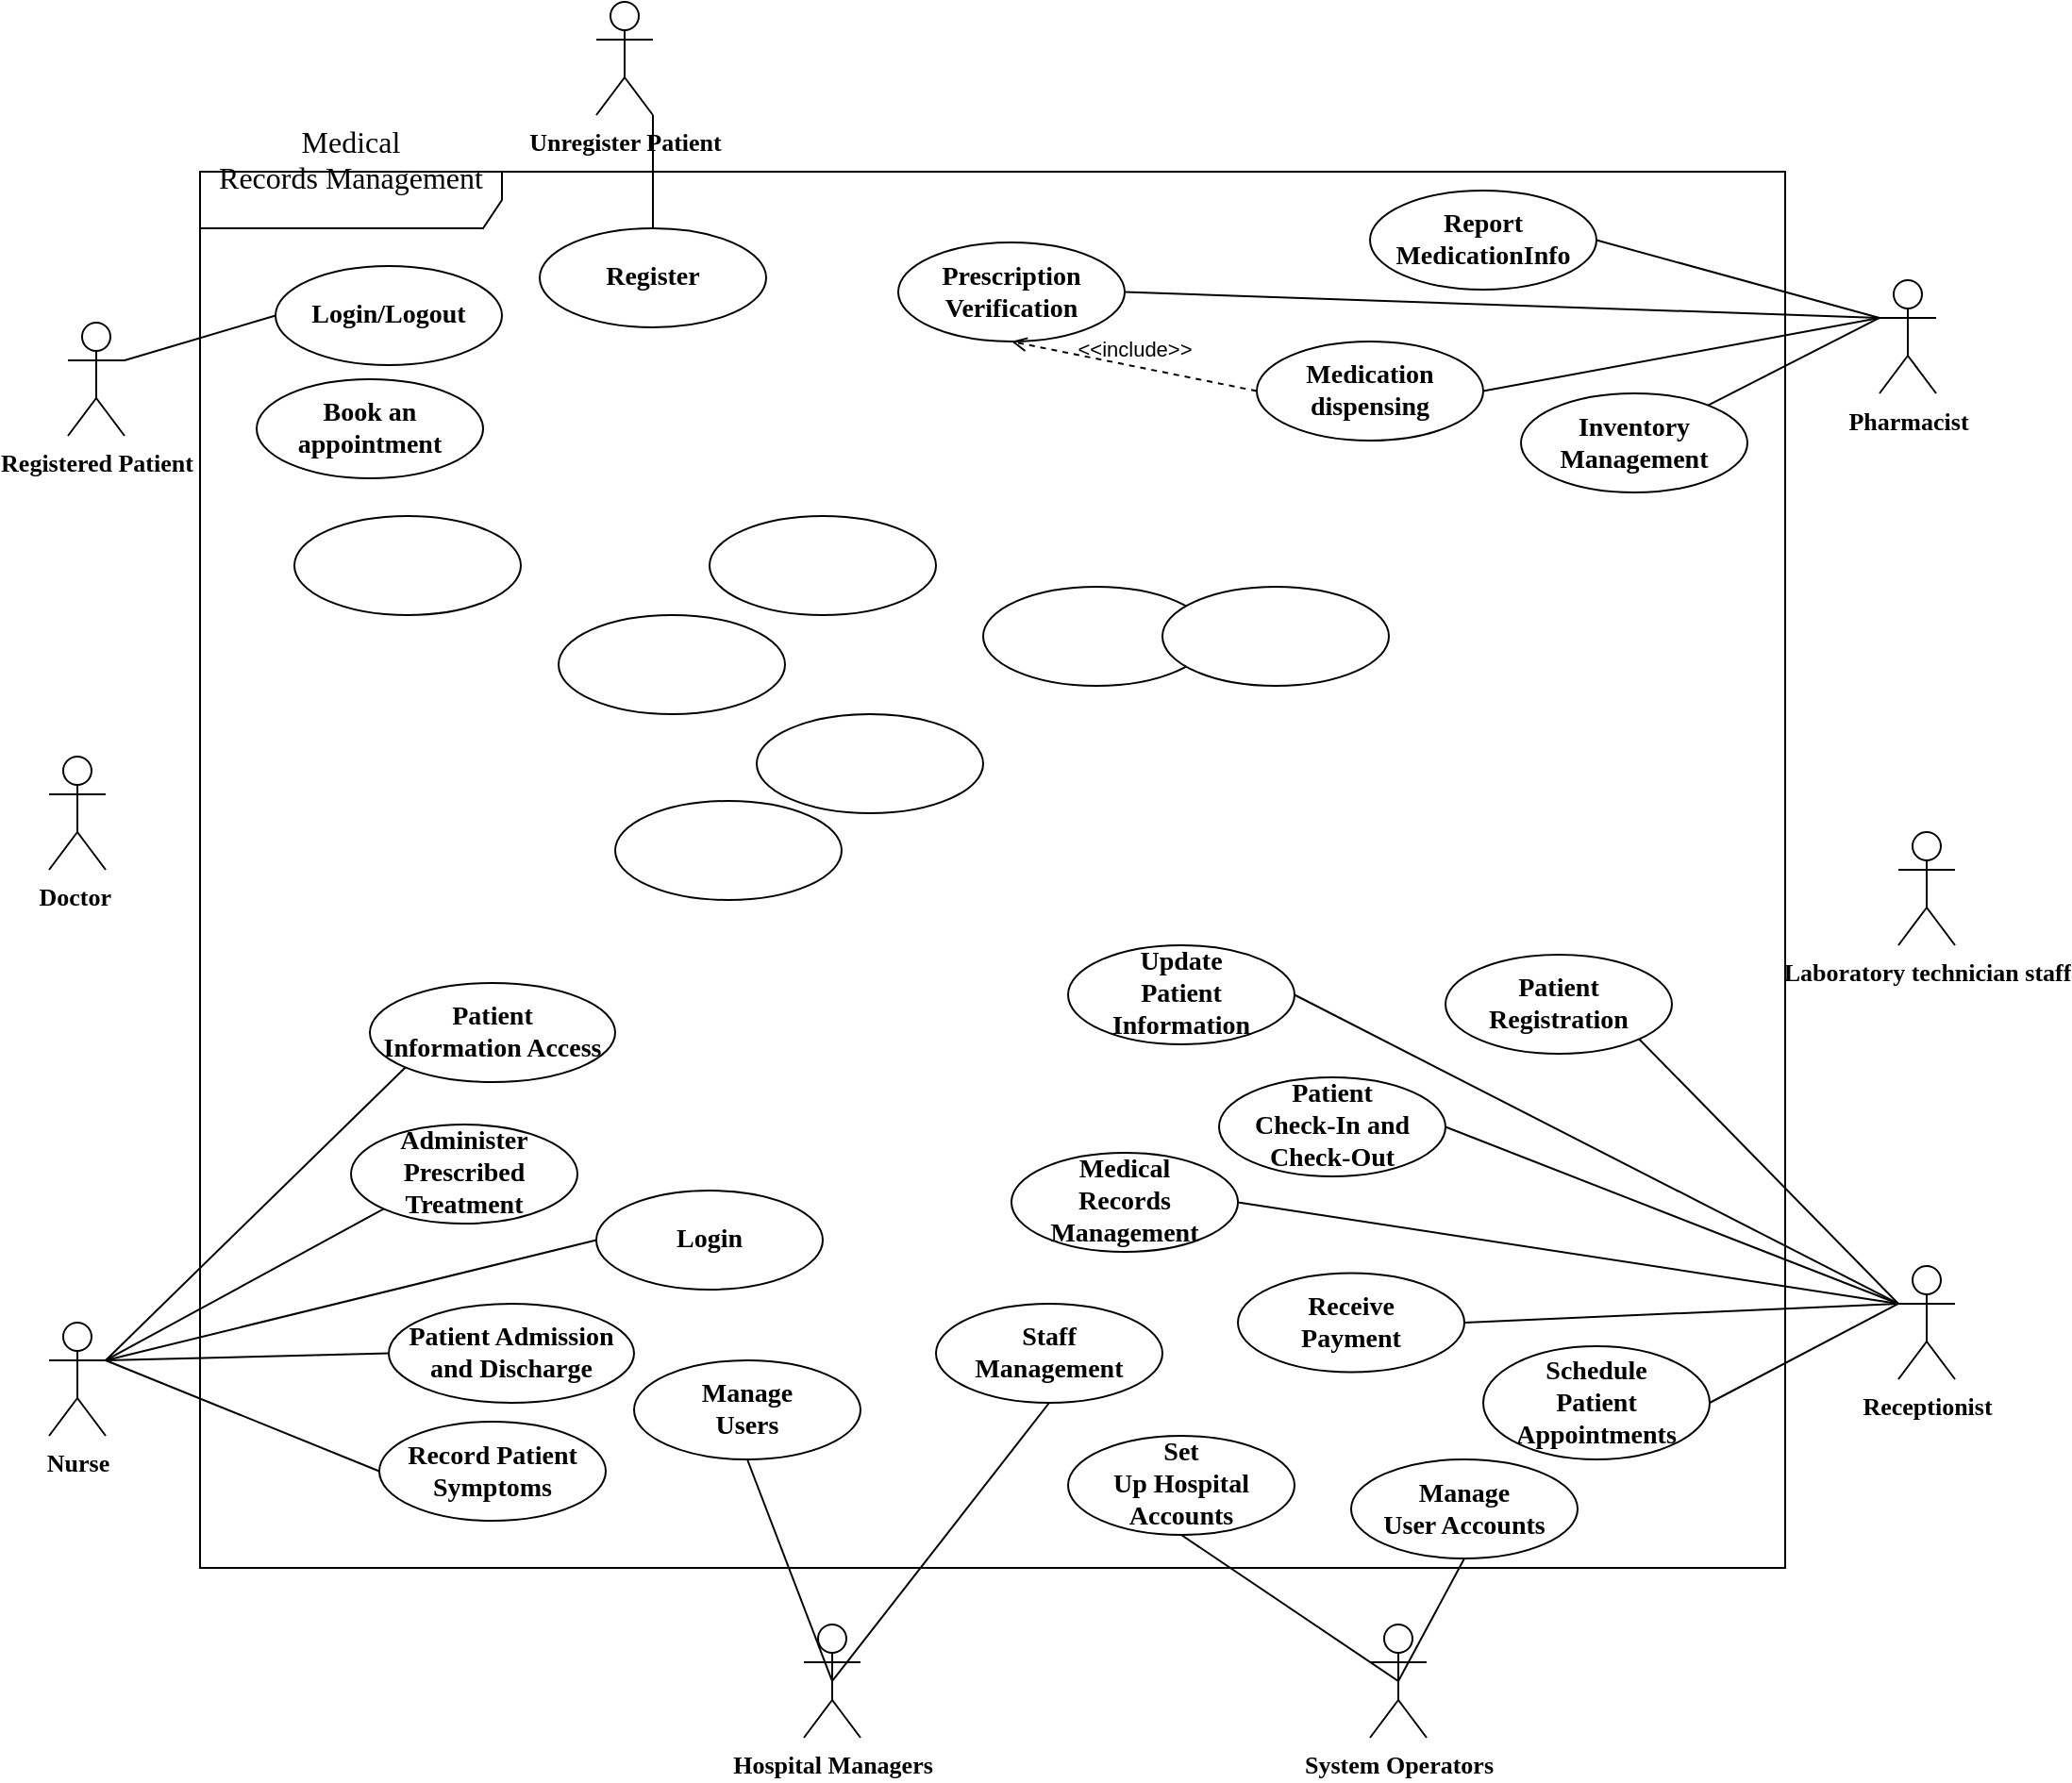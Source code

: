 <mxfile version="22.1.4" type="github">
  <diagram name="第 1 页" id="glwmrZvW_cPcXZDuryvU">
    <mxGraphModel dx="996" dy="1396" grid="1" gridSize="10" guides="1" tooltips="1" connect="1" arrows="1" fold="1" page="1" pageScale="1" pageWidth="1169" pageHeight="827" math="0" shadow="0">
      <root>
        <mxCell id="0" />
        <mxCell id="1" parent="0" />
        <mxCell id="5uU7WOAQapwXrngMiJ4O-1" value="&#xa;&#xa;&#xa;&lt;p class=&quot;MsoNormal&quot;&gt;&lt;span style=&quot;font-size:12.0pt;font-family:黑体&quot; lang=&quot;EN-US&quot;&gt;Medical&#xa;Records Management&lt;/span&gt;&lt;/p&gt;&#xa;&#xa;&#xa;&#xa;&#xa;&#xa;" style="shape=umlFrame;whiteSpace=wrap;html=1;pointerEvents=0;recursiveResize=0;container=1;collapsible=0;width=160;" parent="1" vertex="1">
          <mxGeometry x="110" y="80" width="840" height="740" as="geometry" />
        </mxCell>
        <mxCell id="5uU7WOAQapwXrngMiJ4O-19" value="Login/Logout" style="ellipse;html=1;whiteSpace=wrap;fontFamily=Times New Roman;fontStyle=1;fontSize=14;" parent="5uU7WOAQapwXrngMiJ4O-1" vertex="1">
          <mxGeometry x="40" y="50" width="120" height="52.5" as="geometry" />
        </mxCell>
        <mxCell id="5uU7WOAQapwXrngMiJ4O-21" value="Prescription Verification" style="ellipse;html=1;whiteSpace=wrap;fontFamily=Times New Roman;fontStyle=1;fontSize=14;" parent="5uU7WOAQapwXrngMiJ4O-1" vertex="1">
          <mxGeometry x="370" y="37.5" width="120" height="52.5" as="geometry" />
        </mxCell>
        <mxCell id="5uU7WOAQapwXrngMiJ4O-22" value="Inventory Management" style="ellipse;html=1;whiteSpace=wrap;fontFamily=Times New Roman;fontStyle=1;fontSize=14;" parent="5uU7WOAQapwXrngMiJ4O-1" vertex="1">
          <mxGeometry x="700" y="117.5" width="120" height="52.5" as="geometry" />
        </mxCell>
        <mxCell id="5uU7WOAQapwXrngMiJ4O-23" value="Report MedicationInfo" style="ellipse;html=1;whiteSpace=wrap;fontStyle=1;fontSize=14;fontFamily=Times New Roman;" parent="5uU7WOAQapwXrngMiJ4O-1" vertex="1">
          <mxGeometry x="620" y="10" width="120" height="52.5" as="geometry" />
        </mxCell>
        <mxCell id="5uU7WOAQapwXrngMiJ4O-25" value="&lt;p class=&quot;MsoNormal&quot; style=&quot;font-size: 14px;&quot;&gt;Patient&lt;br style=&quot;font-size: 14px;&quot;&gt;Check-In and Check-Out&lt;/p&gt;" style="ellipse;html=1;whiteSpace=wrap;fontFamily=Times New Roman;fontStyle=1;fontSize=14;" parent="5uU7WOAQapwXrngMiJ4O-1" vertex="1">
          <mxGeometry x="540" y="480" width="120" height="52.5" as="geometry" />
        </mxCell>
        <mxCell id="5uU7WOAQapwXrngMiJ4O-26" value="Medication dispensing" style="ellipse;html=1;whiteSpace=wrap;fontFamily=Times New Roman;fontStyle=1;fontSize=14;" parent="5uU7WOAQapwXrngMiJ4O-1" vertex="1">
          <mxGeometry x="560" y="90" width="120" height="52.5" as="geometry" />
        </mxCell>
        <mxCell id="5uU7WOAQapwXrngMiJ4O-32" value="Register" style="ellipse;html=1;whiteSpace=wrap;fontFamily=Times New Roman;fontStyle=1;fontSize=14;" parent="5uU7WOAQapwXrngMiJ4O-1" vertex="1">
          <mxGeometry x="180" y="30" width="120" height="52.5" as="geometry" />
        </mxCell>
        <mxCell id="5uU7WOAQapwXrngMiJ4O-35" value="&lt;span style=&quot;color: rgb(0, 0, 0); font-size: 14px;&quot;&gt;Book an appointment&lt;/span&gt;" style="ellipse;html=1;whiteSpace=wrap;fontFamily=Times New Roman;fontStyle=1;fontSize=14;" parent="5uU7WOAQapwXrngMiJ4O-1" vertex="1">
          <mxGeometry x="30" y="110" width="120" height="52.5" as="geometry" />
        </mxCell>
        <mxCell id="5uU7WOAQapwXrngMiJ4O-36" value="&lt;p class=&quot;MsoNormal&quot; style=&quot;font-size: 14px;&quot;&gt;Manage&lt;br style=&quot;font-size: 14px;&quot;&gt;User Accounts&lt;/p&gt;" style="ellipse;html=1;whiteSpace=wrap;fontFamily=Times New Roman;fontStyle=1;fontSize=14;" parent="5uU7WOAQapwXrngMiJ4O-1" vertex="1">
          <mxGeometry x="610" y="682.5" width="120" height="52.5" as="geometry" />
        </mxCell>
        <mxCell id="5uU7WOAQapwXrngMiJ4O-37" value="Manage&lt;br style=&quot;font-size: 14px;&quot;&gt;Users" style="ellipse;html=1;whiteSpace=wrap;fontFamily=Times New Roman;fontStyle=1;fontSize=14;" parent="5uU7WOAQapwXrngMiJ4O-1" vertex="1">
          <mxGeometry x="230" y="630" width="120" height="52.5" as="geometry" />
        </mxCell>
        <mxCell id="5uU7WOAQapwXrngMiJ4O-38" value="&lt;p class=&quot;MsoNormal&quot; style=&quot;font-size: 14px;&quot;&gt;Patient&lt;br style=&quot;font-size: 14px;&quot;&gt;Information Access&lt;/p&gt;" style="ellipse;html=1;whiteSpace=wrap;fontFamily=Times New Roman;fontStyle=1;fontSize=14;" parent="5uU7WOAQapwXrngMiJ4O-1" vertex="1">
          <mxGeometry x="90" y="430" width="130" height="52.5" as="geometry" />
        </mxCell>
        <mxCell id="5uU7WOAQapwXrngMiJ4O-40" value="" style="ellipse;html=1;whiteSpace=wrap;" parent="5uU7WOAQapwXrngMiJ4O-1" vertex="1">
          <mxGeometry x="50" y="182.5" width="120" height="52.5" as="geometry" />
        </mxCell>
        <mxCell id="5uU7WOAQapwXrngMiJ4O-41" value="&lt;p class=&quot;MsoNormal&quot; style=&quot;font-size: 14px;&quot;&gt;Medical&lt;br style=&quot;font-size: 14px;&quot;&gt;Records Management&lt;/p&gt;" style="ellipse;html=1;whiteSpace=wrap;fontFamily=Times New Roman;fontStyle=1;fontSize=14;" parent="5uU7WOAQapwXrngMiJ4O-1" vertex="1">
          <mxGeometry x="430" y="520" width="120" height="52.5" as="geometry" />
        </mxCell>
        <mxCell id="5uU7WOAQapwXrngMiJ4O-42" value="Record Patient Symptoms" style="ellipse;html=1;whiteSpace=wrap;fontFamily=Times New Roman;fontStyle=1;fontSize=14;" parent="5uU7WOAQapwXrngMiJ4O-1" vertex="1">
          <mxGeometry x="95" y="662.5" width="120" height="52.5" as="geometry" />
        </mxCell>
        <mxCell id="5uU7WOAQapwXrngMiJ4O-43" value="&lt;p class=&quot;MsoNormal&quot; style=&quot;font-size: 14px;&quot;&gt;Receive&lt;br style=&quot;font-size: 14px;&quot;&gt;Payment&lt;/p&gt;" style="ellipse;html=1;whiteSpace=wrap;fontFamily=Times New Roman;fontStyle=1;fontSize=14;" parent="5uU7WOAQapwXrngMiJ4O-1" vertex="1">
          <mxGeometry x="550" y="583.75" width="120" height="52.5" as="geometry" />
        </mxCell>
        <mxCell id="5uU7WOAQapwXrngMiJ4O-44" value="Login" style="ellipse;html=1;whiteSpace=wrap;fontFamily=Times New Roman;fontStyle=1;fontSize=14;" parent="5uU7WOAQapwXrngMiJ4O-1" vertex="1">
          <mxGeometry x="210" y="540" width="120" height="52.5" as="geometry" />
        </mxCell>
        <mxCell id="5uU7WOAQapwXrngMiJ4O-45" value="&lt;p class=&quot;MsoNormal&quot; style=&quot;font-size: 14px;&quot;&gt;Staff&lt;br style=&quot;font-size: 14px;&quot;&gt;Management&lt;/p&gt;" style="ellipse;html=1;whiteSpace=wrap;fontFamily=Times New Roman;fontStyle=1;fontSize=14;" parent="5uU7WOAQapwXrngMiJ4O-1" vertex="1">
          <mxGeometry x="390" y="600" width="120" height="52.5" as="geometry" />
        </mxCell>
        <mxCell id="5uU7WOAQapwXrngMiJ4O-46" value="Patient Admission and Discharge" style="ellipse;html=1;whiteSpace=wrap;fontFamily=Times New Roman;fontStyle=1;fontSize=14;" parent="5uU7WOAQapwXrngMiJ4O-1" vertex="1">
          <mxGeometry x="100" y="600" width="130" height="52.5" as="geometry" />
        </mxCell>
        <mxCell id="5uU7WOAQapwXrngMiJ4O-47" value="&lt;p class=&quot;MsoNormal&quot; style=&quot;font-size: 14px;&quot;&gt;Schedule&lt;br style=&quot;font-size: 14px;&quot;&gt;Patient Appointments&lt;/p&gt;" style="ellipse;html=1;whiteSpace=wrap;fontFamily=Times New Roman;fontStyle=1;fontSize=14;" parent="5uU7WOAQapwXrngMiJ4O-1" vertex="1">
          <mxGeometry x="680" y="622.5" width="120" height="60" as="geometry" />
        </mxCell>
        <mxCell id="5uU7WOAQapwXrngMiJ4O-48" value="&lt;p class=&quot;MsoNormal&quot; style=&quot;font-size: 14px;&quot;&gt;Patient&lt;br style=&quot;font-size: 14px;&quot;&gt;Registration&lt;/p&gt;" style="ellipse;html=1;whiteSpace=wrap;fontFamily=Times New Roman;fontStyle=1;fontSize=14;" parent="5uU7WOAQapwXrngMiJ4O-1" vertex="1">
          <mxGeometry x="660" y="415" width="120" height="52.5" as="geometry" />
        </mxCell>
        <mxCell id="5uU7WOAQapwXrngMiJ4O-49" value="Set&lt;br style=&quot;font-size: 14px;&quot;&gt;Up Hospital Accounts" style="ellipse;html=1;whiteSpace=wrap;fontFamily=Times New Roman;fontStyle=1;fontSize=14;" parent="5uU7WOAQapwXrngMiJ4O-1" vertex="1">
          <mxGeometry x="460" y="670" width="120" height="52.5" as="geometry" />
        </mxCell>
        <mxCell id="5uU7WOAQapwXrngMiJ4O-39" value="Administer&lt;br style=&quot;font-size: 14px;&quot;&gt;Prescribed Treatment" style="ellipse;html=1;whiteSpace=wrap;fontStyle=1;fontSize=14;fontFamily=Times New Roman;" parent="5uU7WOAQapwXrngMiJ4O-1" vertex="1">
          <mxGeometry x="80" y="505" width="120" height="52.5" as="geometry" />
        </mxCell>
        <mxCell id="5uU7WOAQapwXrngMiJ4O-50" value="&amp;lt;&amp;lt;include&amp;gt;&amp;gt;" style="html=1;verticalAlign=bottom;labelBackgroundColor=none;endArrow=open;endFill=0;dashed=1;rounded=0;entryX=0.5;entryY=1;entryDx=0;entryDy=0;exitX=0;exitY=0.5;exitDx=0;exitDy=0;" parent="5uU7WOAQapwXrngMiJ4O-1" source="5uU7WOAQapwXrngMiJ4O-26" target="5uU7WOAQapwXrngMiJ4O-21" edge="1">
          <mxGeometry width="160" relative="1" as="geometry">
            <mxPoint x="320" y="190" as="sourcePoint" />
            <mxPoint x="480" y="190" as="targetPoint" />
          </mxGeometry>
        </mxCell>
        <mxCell id="lohgueNxmUTPQdyrS78p-11" value="" style="ellipse;html=1;whiteSpace=wrap;" vertex="1" parent="5uU7WOAQapwXrngMiJ4O-1">
          <mxGeometry x="190" y="235" width="120" height="52.5" as="geometry" />
        </mxCell>
        <mxCell id="lohgueNxmUTPQdyrS78p-12" value="" style="ellipse;html=1;whiteSpace=wrap;" vertex="1" parent="5uU7WOAQapwXrngMiJ4O-1">
          <mxGeometry x="270" y="182.5" width="120" height="52.5" as="geometry" />
        </mxCell>
        <mxCell id="lohgueNxmUTPQdyrS78p-13" value="" style="ellipse;html=1;whiteSpace=wrap;" vertex="1" parent="5uU7WOAQapwXrngMiJ4O-1">
          <mxGeometry x="415" y="220" width="120" height="52.5" as="geometry" />
        </mxCell>
        <mxCell id="lohgueNxmUTPQdyrS78p-14" value="" style="ellipse;html=1;whiteSpace=wrap;" vertex="1" parent="5uU7WOAQapwXrngMiJ4O-1">
          <mxGeometry x="220" y="333.5" width="120" height="52.5" as="geometry" />
        </mxCell>
        <mxCell id="lohgueNxmUTPQdyrS78p-15" value="" style="ellipse;html=1;whiteSpace=wrap;" vertex="1" parent="5uU7WOAQapwXrngMiJ4O-1">
          <mxGeometry x="510" y="220" width="120" height="52.5" as="geometry" />
        </mxCell>
        <mxCell id="lohgueNxmUTPQdyrS78p-16" value="&lt;p class=&quot;MsoNormal&quot; style=&quot;font-size: 14px;&quot;&gt;Update&lt;br style=&quot;font-size: 14px;&quot;&gt;Patient Information&lt;/p&gt;" style="ellipse;html=1;whiteSpace=wrap;fontFamily=Times New Roman;fontStyle=1;fontSize=14;" vertex="1" parent="5uU7WOAQapwXrngMiJ4O-1">
          <mxGeometry x="460" y="410" width="120" height="52.5" as="geometry" />
        </mxCell>
        <mxCell id="lohgueNxmUTPQdyrS78p-17" value="" style="ellipse;html=1;whiteSpace=wrap;" vertex="1" parent="5uU7WOAQapwXrngMiJ4O-1">
          <mxGeometry x="295" y="287.5" width="120" height="52.5" as="geometry" />
        </mxCell>
        <mxCell id="5uU7WOAQapwXrngMiJ4O-2" value="&lt;font size=&quot;1&quot; face=&quot;Times New Roman&quot;&gt;&lt;b style=&quot;font-size: 13px;&quot;&gt;Doctor&amp;nbsp;&lt;/b&gt;&lt;/font&gt;" style="shape=umlActor;verticalLabelPosition=bottom;verticalAlign=top;html=1;" parent="1" vertex="1">
          <mxGeometry x="30" y="390" width="30" height="60" as="geometry" />
        </mxCell>
        <mxCell id="5uU7WOAQapwXrngMiJ4O-4" value="&lt;font size=&quot;1&quot; face=&quot;Times New Roman&quot;&gt;&lt;b style=&quot;font-size: 13px;&quot;&gt;Registered Patient&lt;/b&gt;&lt;/font&gt;" style="shape=umlActor;verticalLabelPosition=bottom;verticalAlign=top;html=1;" parent="1" vertex="1">
          <mxGeometry x="40" y="160" width="30" height="60" as="geometry" />
        </mxCell>
        <mxCell id="5uU7WOAQapwXrngMiJ4O-6" value="&lt;font style=&quot;font-size: 13px;&quot; face=&quot;Times New Roman&quot;&gt;&lt;b&gt;Nurse&lt;/b&gt;&lt;/font&gt;" style="shape=umlActor;verticalLabelPosition=bottom;verticalAlign=top;html=1;" parent="1" vertex="1">
          <mxGeometry x="30" y="690" width="30" height="60" as="geometry" />
        </mxCell>
        <mxCell id="5uU7WOAQapwXrngMiJ4O-7" value="&lt;font size=&quot;1&quot; face=&quot;Times New Roman&quot;&gt;&lt;b style=&quot;font-size: 13px;&quot;&gt;Pharmacist&lt;/b&gt;&lt;/font&gt;" style="shape=umlActor;verticalLabelPosition=bottom;verticalAlign=top;html=1;" parent="1" vertex="1">
          <mxGeometry x="1000" y="137.5" width="30" height="60" as="geometry" />
        </mxCell>
        <mxCell id="5uU7WOAQapwXrngMiJ4O-8" value="&lt;b&gt;&lt;font face=&quot;Times New Roman&quot; style=&quot;font-size: 13px;&quot;&gt;Laboratory technician staff&lt;/font&gt;&lt;/b&gt;" style="shape=umlActor;verticalLabelPosition=bottom;verticalAlign=top;html=1;" parent="1" vertex="1">
          <mxGeometry x="1010" y="430" width="30" height="60" as="geometry" />
        </mxCell>
        <mxCell id="5uU7WOAQapwXrngMiJ4O-9" value="&lt;font size=&quot;1&quot; face=&quot;Times New Roman&quot;&gt;&lt;b style=&quot;font-size: 13px;&quot;&gt;Receptionist&lt;/b&gt;&lt;/font&gt;" style="shape=umlActor;verticalLabelPosition=bottom;verticalAlign=top;html=1;" parent="1" vertex="1">
          <mxGeometry x="1010" y="660" width="30" height="60" as="geometry" />
        </mxCell>
        <mxCell id="5uU7WOAQapwXrngMiJ4O-12" value="&lt;font size=&quot;1&quot; face=&quot;Times New Roman&quot;&gt;&lt;b style=&quot;font-size: 13px;&quot;&gt;Hospital Managers&lt;/b&gt;&lt;/font&gt;" style="shape=umlActor;verticalLabelPosition=bottom;verticalAlign=top;html=1;" parent="1" vertex="1">
          <mxGeometry x="430" y="850" width="30" height="60" as="geometry" />
        </mxCell>
        <mxCell id="5uU7WOAQapwXrngMiJ4O-13" value="&lt;b&gt;&lt;font face=&quot;Times New Roman&quot; style=&quot;font-size: 13px;&quot;&gt;System Operators&lt;/font&gt;&lt;/b&gt;" style="shape=umlActor;verticalLabelPosition=bottom;verticalAlign=top;html=1;" parent="1" vertex="1">
          <mxGeometry x="730" y="850" width="30" height="60" as="geometry" />
        </mxCell>
        <mxCell id="5uU7WOAQapwXrngMiJ4O-28" value="" style="endArrow=none;html=1;rounded=0;entryX=0;entryY=0.333;entryDx=0;entryDy=0;entryPerimeter=0;exitX=1;exitY=0.5;exitDx=0;exitDy=0;" parent="1" source="5uU7WOAQapwXrngMiJ4O-23" target="5uU7WOAQapwXrngMiJ4O-7" edge="1">
          <mxGeometry relative="1" as="geometry">
            <mxPoint x="430" y="400" as="sourcePoint" />
            <mxPoint x="590" y="400" as="targetPoint" />
          </mxGeometry>
        </mxCell>
        <mxCell id="5uU7WOAQapwXrngMiJ4O-29" value="" style="endArrow=none;html=1;rounded=0;entryX=0;entryY=0.333;entryDx=0;entryDy=0;entryPerimeter=0;exitX=1;exitY=0.5;exitDx=0;exitDy=0;" parent="1" source="5uU7WOAQapwXrngMiJ4O-26" target="5uU7WOAQapwXrngMiJ4O-7" edge="1">
          <mxGeometry relative="1" as="geometry">
            <mxPoint x="430" y="400" as="sourcePoint" />
            <mxPoint x="590" y="400" as="targetPoint" />
          </mxGeometry>
        </mxCell>
        <mxCell id="5uU7WOAQapwXrngMiJ4O-31" value="" style="endArrow=none;html=1;rounded=0;entryX=0;entryY=0.333;entryDx=0;entryDy=0;entryPerimeter=0;" parent="1" source="5uU7WOAQapwXrngMiJ4O-22" target="5uU7WOAQapwXrngMiJ4O-7" edge="1">
          <mxGeometry relative="1" as="geometry">
            <mxPoint x="430" y="400" as="sourcePoint" />
            <mxPoint x="950" y="200" as="targetPoint" />
          </mxGeometry>
        </mxCell>
        <mxCell id="5uU7WOAQapwXrngMiJ4O-33" value="&lt;font size=&quot;1&quot; face=&quot;Times New Roman&quot;&gt;&lt;b style=&quot;font-size: 13px;&quot;&gt;Unregister Patient&lt;/b&gt;&lt;/font&gt;" style="shape=umlActor;verticalLabelPosition=bottom;verticalAlign=top;html=1;" parent="1" vertex="1">
          <mxGeometry x="320" y="-10" width="30" height="60" as="geometry" />
        </mxCell>
        <mxCell id="5uU7WOAQapwXrngMiJ4O-30" value="" style="endArrow=none;html=1;rounded=0;exitX=1;exitY=0.5;exitDx=0;exitDy=0;entryX=0;entryY=0.333;entryDx=0;entryDy=0;entryPerimeter=0;" parent="1" source="5uU7WOAQapwXrngMiJ4O-21" target="5uU7WOAQapwXrngMiJ4O-7" edge="1">
          <mxGeometry relative="1" as="geometry">
            <mxPoint x="570" y="360" as="sourcePoint" />
            <mxPoint x="950" y="200" as="targetPoint" />
          </mxGeometry>
        </mxCell>
        <mxCell id="dQaGTVm2YOlZ0vhu-fjj-1" value="" style="endArrow=none;html=1;rounded=0;entryX=1;entryY=1;entryDx=0;entryDy=0;entryPerimeter=0;exitX=0.5;exitY=0;exitDx=0;exitDy=0;" parent="1" source="5uU7WOAQapwXrngMiJ4O-32" target="5uU7WOAQapwXrngMiJ4O-33" edge="1">
          <mxGeometry width="50" height="50" relative="1" as="geometry">
            <mxPoint x="480" y="320" as="sourcePoint" />
            <mxPoint x="530" y="270" as="targetPoint" />
          </mxGeometry>
        </mxCell>
        <mxCell id="dQaGTVm2YOlZ0vhu-fjj-2" value="" style="endArrow=none;html=1;rounded=0;exitX=1;exitY=0.333;exitDx=0;exitDy=0;exitPerimeter=0;entryX=0;entryY=0.5;entryDx=0;entryDy=0;" parent="1" source="5uU7WOAQapwXrngMiJ4O-4" target="5uU7WOAQapwXrngMiJ4O-19" edge="1">
          <mxGeometry width="50" height="50" relative="1" as="geometry">
            <mxPoint x="480" y="410" as="sourcePoint" />
            <mxPoint x="530" y="360" as="targetPoint" />
          </mxGeometry>
        </mxCell>
        <mxCell id="lohgueNxmUTPQdyrS78p-2" value="" style="endArrow=none;html=1;rounded=0;exitX=1;exitY=0.333;exitDx=0;exitDy=0;exitPerimeter=0;entryX=0;entryY=1;entryDx=0;entryDy=0;" edge="1" parent="1" source="5uU7WOAQapwXrngMiJ4O-6" target="5uU7WOAQapwXrngMiJ4O-38">
          <mxGeometry width="50" height="50" relative="1" as="geometry">
            <mxPoint x="480" y="680" as="sourcePoint" />
            <mxPoint x="530" y="630" as="targetPoint" />
          </mxGeometry>
        </mxCell>
        <mxCell id="lohgueNxmUTPQdyrS78p-3" value="" style="endArrow=none;html=1;rounded=0;exitX=1;exitY=0.333;exitDx=0;exitDy=0;exitPerimeter=0;entryX=0;entryY=1;entryDx=0;entryDy=0;" edge="1" parent="1" source="5uU7WOAQapwXrngMiJ4O-6" target="5uU7WOAQapwXrngMiJ4O-39">
          <mxGeometry width="50" height="50" relative="1" as="geometry">
            <mxPoint x="70" y="720" as="sourcePoint" />
            <mxPoint x="159" y="585" as="targetPoint" />
          </mxGeometry>
        </mxCell>
        <mxCell id="lohgueNxmUTPQdyrS78p-4" value="" style="endArrow=none;html=1;rounded=0;entryX=0;entryY=0.5;entryDx=0;entryDy=0;exitX=1;exitY=0.333;exitDx=0;exitDy=0;exitPerimeter=0;" edge="1" parent="1" source="5uU7WOAQapwXrngMiJ4O-6" target="5uU7WOAQapwXrngMiJ4O-44">
          <mxGeometry width="50" height="50" relative="1" as="geometry">
            <mxPoint x="60" y="710" as="sourcePoint" />
            <mxPoint x="169" y="595" as="targetPoint" />
          </mxGeometry>
        </mxCell>
        <mxCell id="lohgueNxmUTPQdyrS78p-5" value="" style="endArrow=none;html=1;rounded=0;exitX=1;exitY=0.333;exitDx=0;exitDy=0;exitPerimeter=0;entryX=0;entryY=0.5;entryDx=0;entryDy=0;" edge="1" parent="1" source="5uU7WOAQapwXrngMiJ4O-6" target="5uU7WOAQapwXrngMiJ4O-46">
          <mxGeometry width="50" height="50" relative="1" as="geometry">
            <mxPoint x="90" y="740" as="sourcePoint" />
            <mxPoint x="179" y="605" as="targetPoint" />
          </mxGeometry>
        </mxCell>
        <mxCell id="lohgueNxmUTPQdyrS78p-6" value="" style="endArrow=none;html=1;rounded=0;exitX=1;exitY=0.333;exitDx=0;exitDy=0;exitPerimeter=0;entryX=0;entryY=0.5;entryDx=0;entryDy=0;" edge="1" parent="1" source="5uU7WOAQapwXrngMiJ4O-6" target="5uU7WOAQapwXrngMiJ4O-42">
          <mxGeometry width="50" height="50" relative="1" as="geometry">
            <mxPoint x="100" y="750" as="sourcePoint" />
            <mxPoint x="189" y="615" as="targetPoint" />
          </mxGeometry>
        </mxCell>
        <mxCell id="lohgueNxmUTPQdyrS78p-7" value="" style="endArrow=none;html=1;rounded=0;exitX=0.5;exitY=0.5;exitDx=0;exitDy=0;exitPerimeter=0;entryX=0.5;entryY=1;entryDx=0;entryDy=0;" edge="1" parent="1" source="5uU7WOAQapwXrngMiJ4O-12" target="5uU7WOAQapwXrngMiJ4O-37">
          <mxGeometry width="50" height="50" relative="1" as="geometry">
            <mxPoint x="480" y="680" as="sourcePoint" />
            <mxPoint x="530" y="630" as="targetPoint" />
          </mxGeometry>
        </mxCell>
        <mxCell id="lohgueNxmUTPQdyrS78p-8" value="" style="endArrow=none;html=1;rounded=0;entryX=0.5;entryY=1;entryDx=0;entryDy=0;exitX=0.5;exitY=0.5;exitDx=0;exitDy=0;exitPerimeter=0;" edge="1" parent="1" source="5uU7WOAQapwXrngMiJ4O-12" target="5uU7WOAQapwXrngMiJ4O-45">
          <mxGeometry width="50" height="50" relative="1" as="geometry">
            <mxPoint x="480" y="680" as="sourcePoint" />
            <mxPoint x="530" y="630" as="targetPoint" />
          </mxGeometry>
        </mxCell>
        <mxCell id="lohgueNxmUTPQdyrS78p-9" value="" style="endArrow=none;html=1;rounded=0;entryX=0.5;entryY=0.5;entryDx=0;entryDy=0;entryPerimeter=0;exitX=0.5;exitY=1;exitDx=0;exitDy=0;" edge="1" parent="1" source="5uU7WOAQapwXrngMiJ4O-49" target="5uU7WOAQapwXrngMiJ4O-13">
          <mxGeometry width="50" height="50" relative="1" as="geometry">
            <mxPoint x="480" y="680" as="sourcePoint" />
            <mxPoint x="530" y="630" as="targetPoint" />
          </mxGeometry>
        </mxCell>
        <mxCell id="lohgueNxmUTPQdyrS78p-10" value="" style="endArrow=none;html=1;rounded=0;entryX=0.5;entryY=1;entryDx=0;entryDy=0;exitX=0.5;exitY=0.5;exitDx=0;exitDy=0;exitPerimeter=0;" edge="1" parent="1" source="5uU7WOAQapwXrngMiJ4O-13" target="5uU7WOAQapwXrngMiJ4O-36">
          <mxGeometry width="50" height="50" relative="1" as="geometry">
            <mxPoint x="480" y="680" as="sourcePoint" />
            <mxPoint x="530" y="630" as="targetPoint" />
          </mxGeometry>
        </mxCell>
        <mxCell id="lohgueNxmUTPQdyrS78p-22" value="" style="endArrow=none;html=1;rounded=0;entryX=0;entryY=0.333;entryDx=0;entryDy=0;entryPerimeter=0;exitX=1;exitY=1;exitDx=0;exitDy=0;" edge="1" parent="1" source="5uU7WOAQapwXrngMiJ4O-48" target="5uU7WOAQapwXrngMiJ4O-9">
          <mxGeometry width="50" height="50" relative="1" as="geometry">
            <mxPoint x="590" y="580" as="sourcePoint" />
            <mxPoint x="640" y="530" as="targetPoint" />
          </mxGeometry>
        </mxCell>
        <mxCell id="lohgueNxmUTPQdyrS78p-23" value="" style="endArrow=none;html=1;rounded=0;entryX=0;entryY=0.333;entryDx=0;entryDy=0;entryPerimeter=0;exitX=1;exitY=0.5;exitDx=0;exitDy=0;" edge="1" parent="1" source="lohgueNxmUTPQdyrS78p-16" target="5uU7WOAQapwXrngMiJ4O-9">
          <mxGeometry width="50" height="50" relative="1" as="geometry">
            <mxPoint x="903" y="521" as="sourcePoint" />
            <mxPoint x="1020" y="690" as="targetPoint" />
          </mxGeometry>
        </mxCell>
        <mxCell id="lohgueNxmUTPQdyrS78p-24" value="" style="endArrow=none;html=1;rounded=0;entryX=0;entryY=0.333;entryDx=0;entryDy=0;entryPerimeter=0;exitX=1;exitY=0.5;exitDx=0;exitDy=0;" edge="1" parent="1" source="5uU7WOAQapwXrngMiJ4O-25" target="5uU7WOAQapwXrngMiJ4O-9">
          <mxGeometry width="50" height="50" relative="1" as="geometry">
            <mxPoint x="913" y="531" as="sourcePoint" />
            <mxPoint x="1030" y="700" as="targetPoint" />
          </mxGeometry>
        </mxCell>
        <mxCell id="lohgueNxmUTPQdyrS78p-25" value="" style="endArrow=none;html=1;rounded=0;entryX=0;entryY=0.333;entryDx=0;entryDy=0;entryPerimeter=0;exitX=1;exitY=0.5;exitDx=0;exitDy=0;" edge="1" parent="1" source="5uU7WOAQapwXrngMiJ4O-41" target="5uU7WOAQapwXrngMiJ4O-9">
          <mxGeometry width="50" height="50" relative="1" as="geometry">
            <mxPoint x="923" y="541" as="sourcePoint" />
            <mxPoint x="1040" y="710" as="targetPoint" />
          </mxGeometry>
        </mxCell>
        <mxCell id="lohgueNxmUTPQdyrS78p-26" value="" style="endArrow=none;html=1;rounded=0;entryX=0;entryY=0.333;entryDx=0;entryDy=0;entryPerimeter=0;exitX=1;exitY=0.5;exitDx=0;exitDy=0;" edge="1" parent="1" source="5uU7WOAQapwXrngMiJ4O-43" target="5uU7WOAQapwXrngMiJ4O-9">
          <mxGeometry width="50" height="50" relative="1" as="geometry">
            <mxPoint x="933" y="551" as="sourcePoint" />
            <mxPoint x="1050" y="720" as="targetPoint" />
          </mxGeometry>
        </mxCell>
        <mxCell id="lohgueNxmUTPQdyrS78p-27" value="" style="endArrow=none;html=1;rounded=0;entryX=0;entryY=0.333;entryDx=0;entryDy=0;entryPerimeter=0;exitX=1;exitY=0.5;exitDx=0;exitDy=0;" edge="1" parent="1" source="5uU7WOAQapwXrngMiJ4O-47" target="5uU7WOAQapwXrngMiJ4O-9">
          <mxGeometry width="50" height="50" relative="1" as="geometry">
            <mxPoint x="943" y="561" as="sourcePoint" />
            <mxPoint x="1060" y="730" as="targetPoint" />
          </mxGeometry>
        </mxCell>
      </root>
    </mxGraphModel>
  </diagram>
</mxfile>
